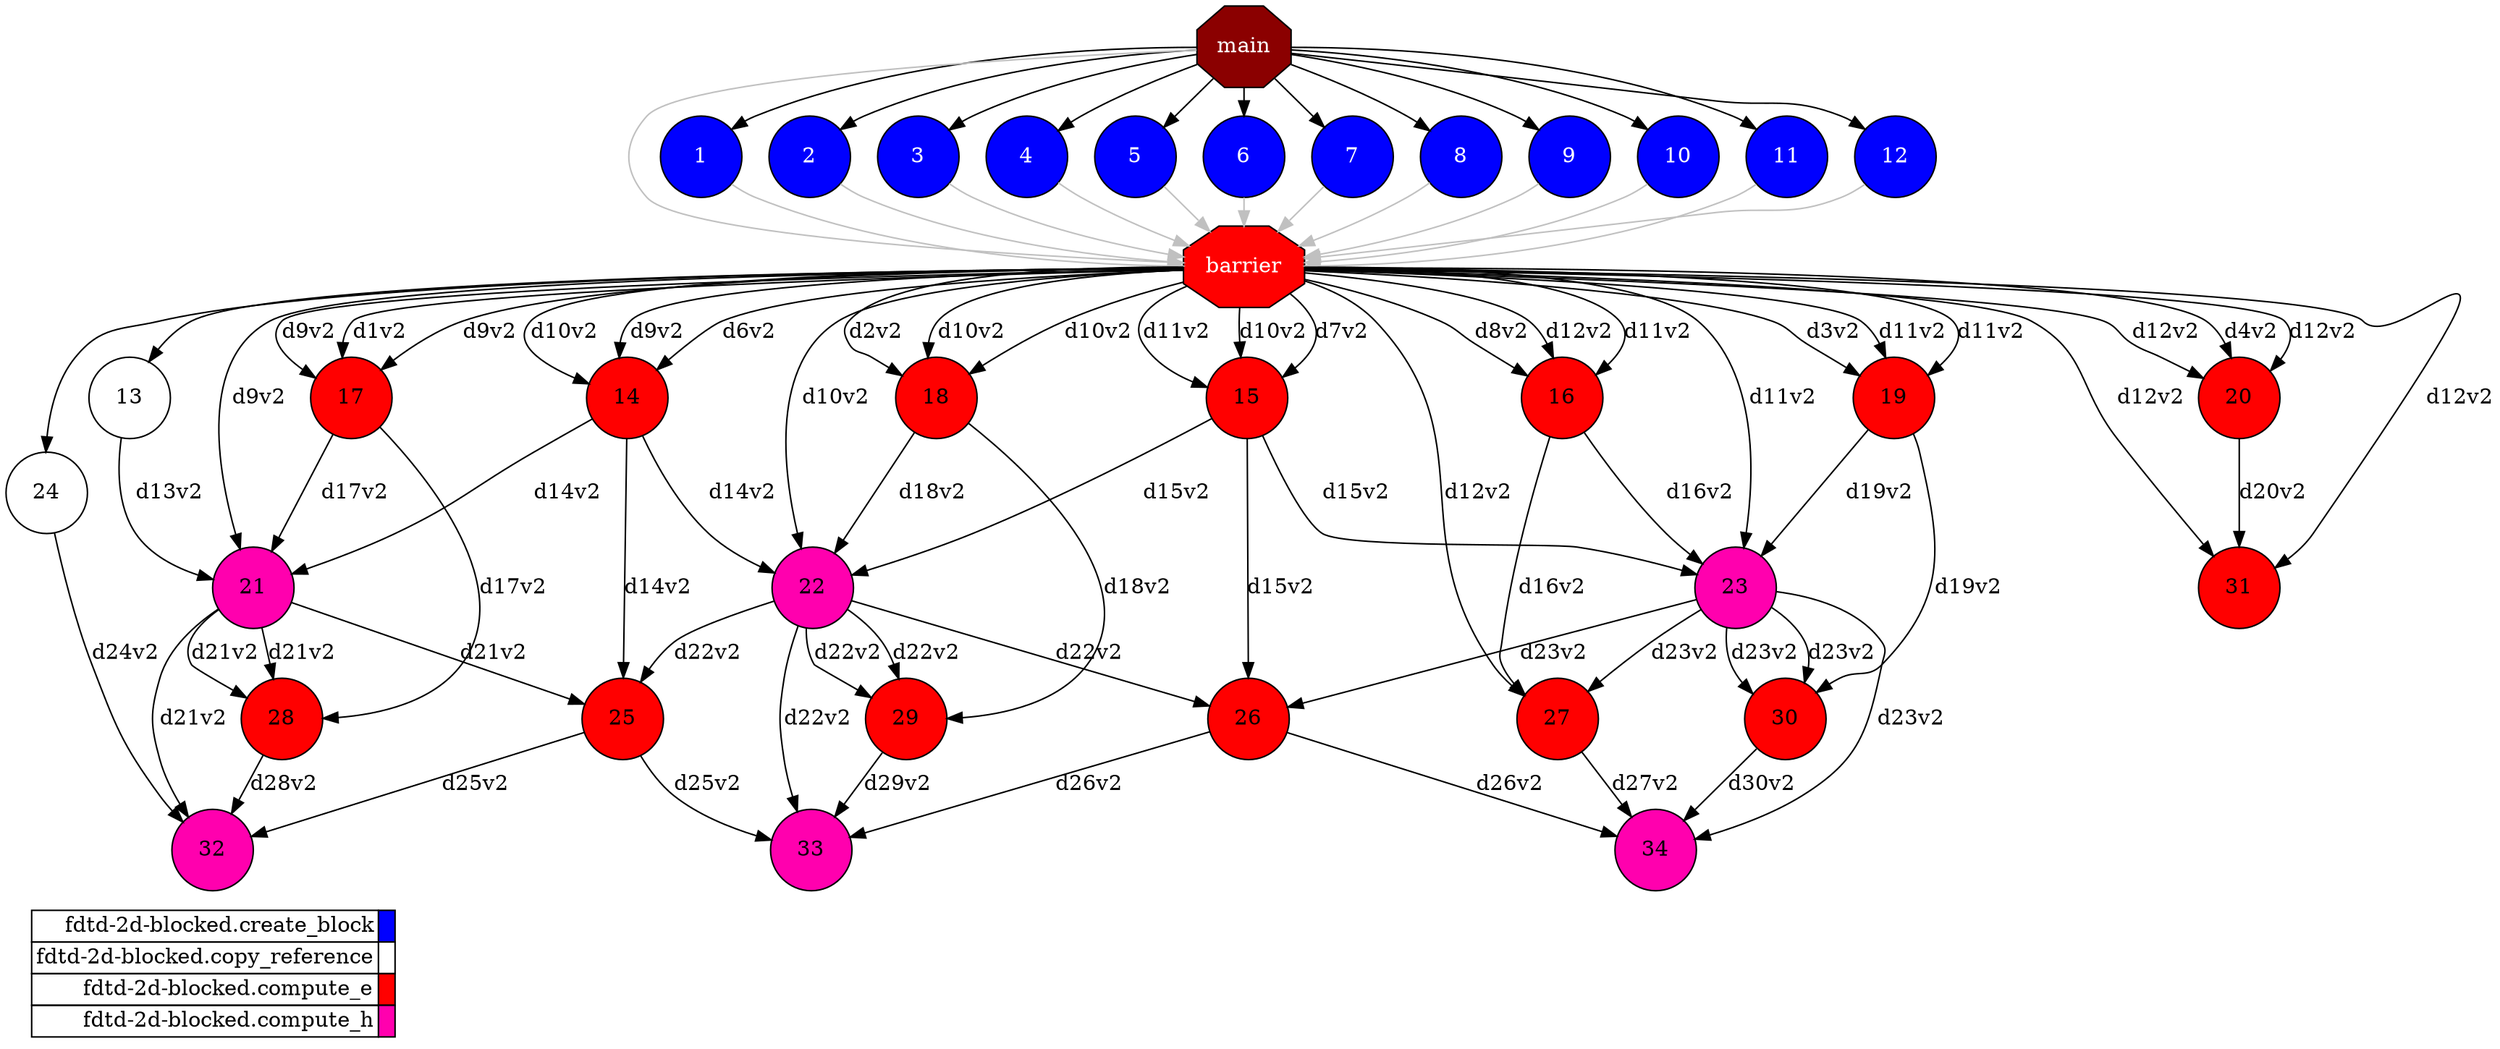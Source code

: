 digraph {
  rankdir=TB;
  labeljust="l";
  compound= true;
  subgraph dependence_graph {
    ranksep=0.20;
    node[height=0.75];

Synchro0[label="main", shape=octagon, style=filled fillcolor="#8B0000" fontcolor="#FFFFFF"];
1[shape=circle, style=filled fillcolor="#0000ff" fontcolor="#ffffff"];
Synchro0 -> 1;
2[shape=circle, style=filled fillcolor="#0000ff" fontcolor="#ffffff"];
Synchro0 -> 2;
3[shape=circle, style=filled fillcolor="#0000ff" fontcolor="#ffffff"];
Synchro0 -> 3;
4[shape=circle, style=filled fillcolor="#0000ff" fontcolor="#ffffff"];
Synchro0 -> 4;
5[shape=circle, style=filled fillcolor="#0000ff" fontcolor="#ffffff"];
Synchro0 -> 5;
6[shape=circle, style=filled fillcolor="#0000ff" fontcolor="#ffffff"];
Synchro0 -> 6;
7[shape=circle, style=filled fillcolor="#0000ff" fontcolor="#ffffff"];
Synchro0 -> 7;
8[shape=circle, style=filled fillcolor="#0000ff" fontcolor="#ffffff"];
Synchro0 -> 8;
9[shape=circle, style=filled fillcolor="#0000ff" fontcolor="#ffffff"];
Synchro0 -> 9;
10[shape=circle, style=filled fillcolor="#0000ff" fontcolor="#ffffff"];
Synchro0 -> 10;
11[shape=circle, style=filled fillcolor="#0000ff" fontcolor="#ffffff"];
Synchro0 -> 11;
12[shape=circle, style=filled fillcolor="#0000ff" fontcolor="#ffffff"];
Synchro0 -> 12;
Synchro1[label="barrier", shape=octagon, style=filled fillcolor="#ff0000" fontcolor="#FFFFFF"];
Synchro0 -> Synchro1 [color=grey];
9 -> Synchro1 [color=grey];
3 -> Synchro1 [color=grey];
4 -> Synchro1 [color=grey];
11 -> Synchro1 [color=grey];
8 -> Synchro1 [color=grey];
10 -> Synchro1 [color=grey];
1 -> Synchro1 [color=grey];
5 -> Synchro1 [color=grey];
7 -> Synchro1 [color=grey];
6 -> Synchro1 [color=grey];
12 -> Synchro1 [color=grey];
2 -> Synchro1 [color=grey];
13[shape=circle, style=filled fillcolor="#ffffff" fontcolor="#000000"];
Synchro1 -> 13;
14[shape=circle, style=filled fillcolor="#ff0000" fontcolor="#000000"];
Synchro1 -> 14 [label="d6v2"];
Synchro1 -> 14 [label="d10v2"];
Synchro1 -> 14 [label="d9v2"];
15[shape=circle, style=filled fillcolor="#ff0000" fontcolor="#000000"];
Synchro1 -> 15 [label="d7v2"];
Synchro1 -> 15 [label="d11v2"];
Synchro1 -> 15 [label="d10v2"];
16[shape=circle, style=filled fillcolor="#ff0000" fontcolor="#000000"];
Synchro1 -> 16 [label="d8v2"];
Synchro1 -> 16 [label="d12v2"];
Synchro1 -> 16 [label="d11v2"];
17[shape=circle, style=filled fillcolor="#ff0000" fontcolor="#000000"];
Synchro1 -> 17 [label="d1v2"];
Synchro1 -> 17 [label="d9v2"];
Synchro1 -> 17 [label="d9v2"];
18[shape=circle, style=filled fillcolor="#ff0000" fontcolor="#000000"];
Synchro1 -> 18 [label="d2v2"];
Synchro1 -> 18 [label="d10v2"];
Synchro1 -> 18 [label="d10v2"];
19[shape=circle, style=filled fillcolor="#ff0000" fontcolor="#000000"];
Synchro1 -> 19 [label="d3v2"];
Synchro1 -> 19 [label="d11v2"];
Synchro1 -> 19 [label="d11v2"];
20[shape=circle, style=filled fillcolor="#ff0000" fontcolor="#000000"];
Synchro1 -> 20 [label="d4v2"];
Synchro1 -> 20 [label="d12v2"];
Synchro1 -> 20 [label="d12v2"];
21[shape=circle, style=filled fillcolor="#ff00ae" fontcolor="#000000"];
Synchro1 -> 21 [label="d9v2"];
17 -> 21 [label="d17v2"];
14 -> 21 [label="d14v2"];
13 -> 21 [label="d13v2"];
22[shape=circle, style=filled fillcolor="#ff00ae" fontcolor="#000000"];
Synchro1 -> 22 [label="d10v2"];
18 -> 22 [label="d18v2"];
15 -> 22 [label="d15v2"];
14 -> 22 [label="d14v2"];
23[shape=circle, style=filled fillcolor="#ff00ae" fontcolor="#000000"];
Synchro1 -> 23 [label="d11v2"];
19 -> 23 [label="d19v2"];
16 -> 23 [label="d16v2"];
15 -> 23 [label="d15v2"];
24[shape=circle, style=filled fillcolor="#ffffff" fontcolor="#000000"];
Synchro1 -> 24;
25[shape=circle, style=filled fillcolor="#ff0000" fontcolor="#000000"];
14 -> 25 [label="d14v2"];
22 -> 25 [label="d22v2"];
21 -> 25 [label="d21v2"];
26[shape=circle, style=filled fillcolor="#ff0000" fontcolor="#000000"];
15 -> 26 [label="d15v2"];
23 -> 26 [label="d23v2"];
22 -> 26 [label="d22v2"];
27[shape=circle, style=filled fillcolor="#ff0000" fontcolor="#000000"];
16 -> 27 [label="d16v2"];
Synchro1 -> 27 [label="d12v2"];
23 -> 27 [label="d23v2"];
28[shape=circle, style=filled fillcolor="#ff0000" fontcolor="#000000"];
17 -> 28 [label="d17v2"];
21 -> 28 [label="d21v2"];
21 -> 28 [label="d21v2"];
29[shape=circle, style=filled fillcolor="#ff0000" fontcolor="#000000"];
18 -> 29 [label="d18v2"];
22 -> 29 [label="d22v2"];
22 -> 29 [label="d22v2"];
30[shape=circle, style=filled fillcolor="#ff0000" fontcolor="#000000"];
19 -> 30 [label="d19v2"];
23 -> 30 [label="d23v2"];
23 -> 30 [label="d23v2"];
31[shape=circle, style=filled fillcolor="#ff0000" fontcolor="#000000"];
20 -> 31 [label="d20v2"];
Synchro1 -> 31 [label="d12v2"];
Synchro1 -> 31 [label="d12v2"];
32[shape=circle, style=filled fillcolor="#ff00ae" fontcolor="#000000"];
21 -> 32 [label="d21v2"];
28 -> 32 [label="d28v2"];
25 -> 32 [label="d25v2"];
24 -> 32 [label="d24v2"];
33[shape=circle, style=filled fillcolor="#ff00ae" fontcolor="#000000"];
22 -> 33 [label="d22v2"];
29 -> 33 [label="d29v2"];
26 -> 33 [label="d26v2"];
25 -> 33 [label="d25v2"];
34[shape=circle, style=filled fillcolor="#ff00ae" fontcolor="#000000"];
23 -> 34 [label="d23v2"];
30 -> 34 [label="d30v2"];
27 -> 34 [label="d27v2"];
26 -> 34 [label="d26v2"];  }
  subgraph legend {
    rank=sink;
    node [shape=plaintext, height=0.75];
    ranksep=0.20;
    label = "Legend";
    key [label=<
      <table border="0" cellpadding="2" cellspacing="0" cellborder="1">
<tr>
<td align="right">fdtd-2d-blocked.create_block</td>
<td bgcolor="#0000ff">&nbsp;</td>
</tr>
<tr>
<td align="right">fdtd-2d-blocked.copy_reference</td>
<td bgcolor="#ffffff">&nbsp;</td>
</tr>
<tr>
<td align="right">fdtd-2d-blocked.compute_e</td>
<td bgcolor="#ff0000">&nbsp;</td>
</tr>
<tr>
<td align="right">fdtd-2d-blocked.compute_h</td>
<td bgcolor="#ff00ae">&nbsp;</td>
</tr>
      </table>
    >]
  }
}
